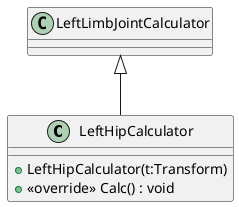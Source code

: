@startuml
class LeftHipCalculator {
    + LeftHipCalculator(t:Transform)
    + <<override>> Calc() : void
}
LeftLimbJointCalculator <|-- LeftHipCalculator
@enduml

